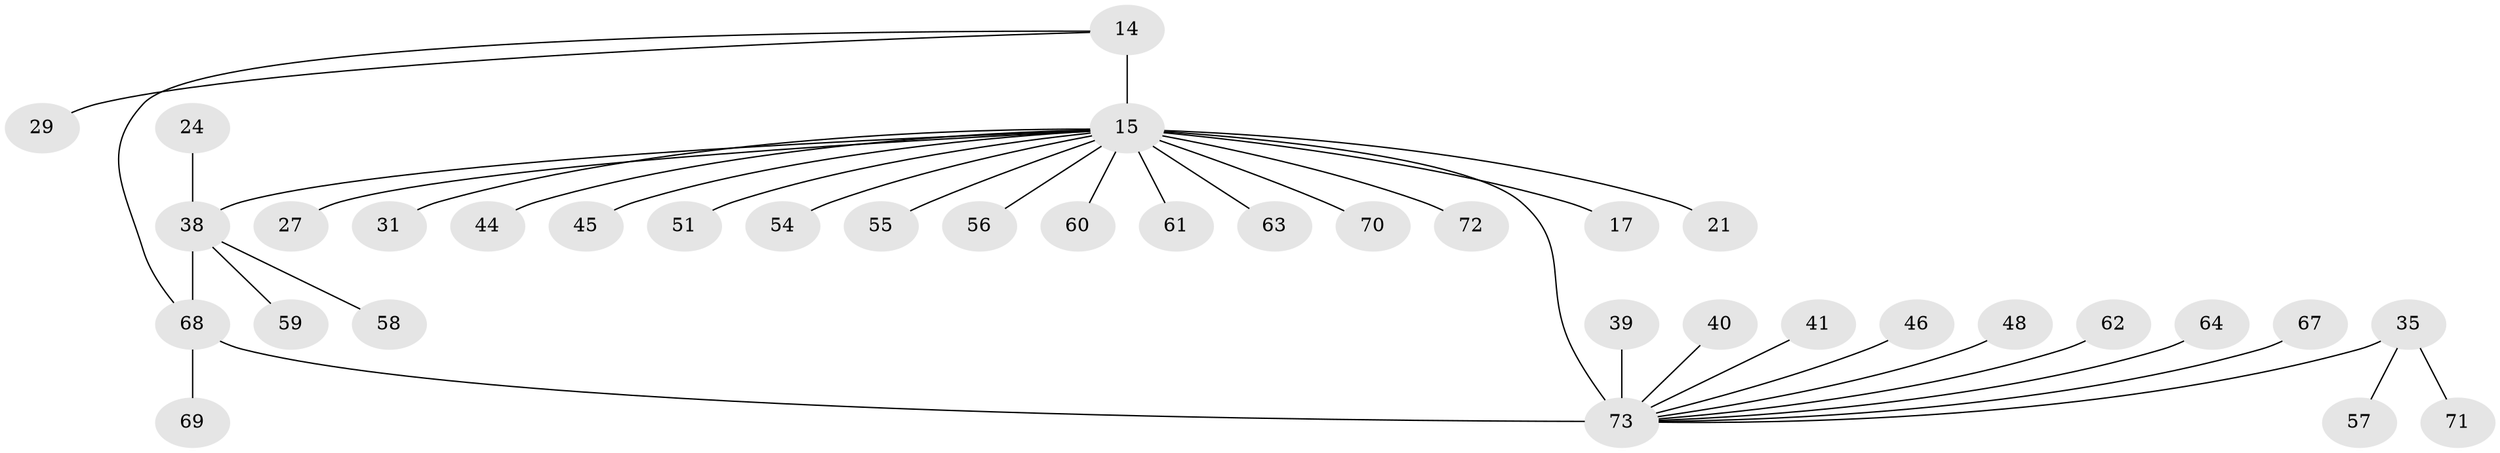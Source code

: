 // original degree distribution, {11: 0.0136986301369863, 7: 0.0273972602739726, 4: 0.0410958904109589, 5: 0.0410958904109589, 8: 0.0273972602739726, 9: 0.0136986301369863, 6: 0.0136986301369863, 3: 0.0684931506849315, 10: 0.0136986301369863, 1: 0.6027397260273972, 2: 0.136986301369863}
// Generated by graph-tools (version 1.1) at 2025/54/03/09/25 04:54:42]
// undirected, 36 vertices, 37 edges
graph export_dot {
graph [start="1"]
  node [color=gray90,style=filled];
  14 [super="+13"];
  15 [super="+1+5"];
  17;
  21;
  24;
  27;
  29;
  31;
  35 [super="+11+19+22+30"];
  38 [super="+8"];
  39;
  40;
  41;
  44;
  45;
  46;
  48;
  51;
  54;
  55;
  56;
  57;
  58 [super="+42"];
  59 [super="+50"];
  60;
  61;
  62;
  63 [super="+47"];
  64;
  67 [super="+65"];
  68 [super="+33+66"];
  69;
  70 [super="+28"];
  71;
  72;
  73 [super="+32+52"];
  14 -- 15 [weight=3];
  14 -- 29;
  14 -- 68;
  15 -- 17;
  15 -- 31;
  15 -- 44;
  15 -- 51;
  15 -- 54;
  15 -- 56;
  15 -- 38 [weight=2];
  15 -- 72;
  15 -- 55;
  15 -- 27;
  15 -- 63;
  15 -- 70;
  15 -- 45;
  15 -- 21;
  15 -- 60;
  15 -- 61;
  15 -- 73 [weight=7];
  24 -- 38;
  35 -- 71;
  35 -- 57;
  35 -- 73 [weight=2];
  38 -- 58;
  38 -- 59;
  38 -- 68 [weight=2];
  39 -- 73;
  40 -- 73;
  41 -- 73;
  46 -- 73;
  48 -- 73;
  62 -- 73;
  64 -- 73;
  67 -- 73;
  68 -- 69;
  68 -- 73 [weight=2];
}

